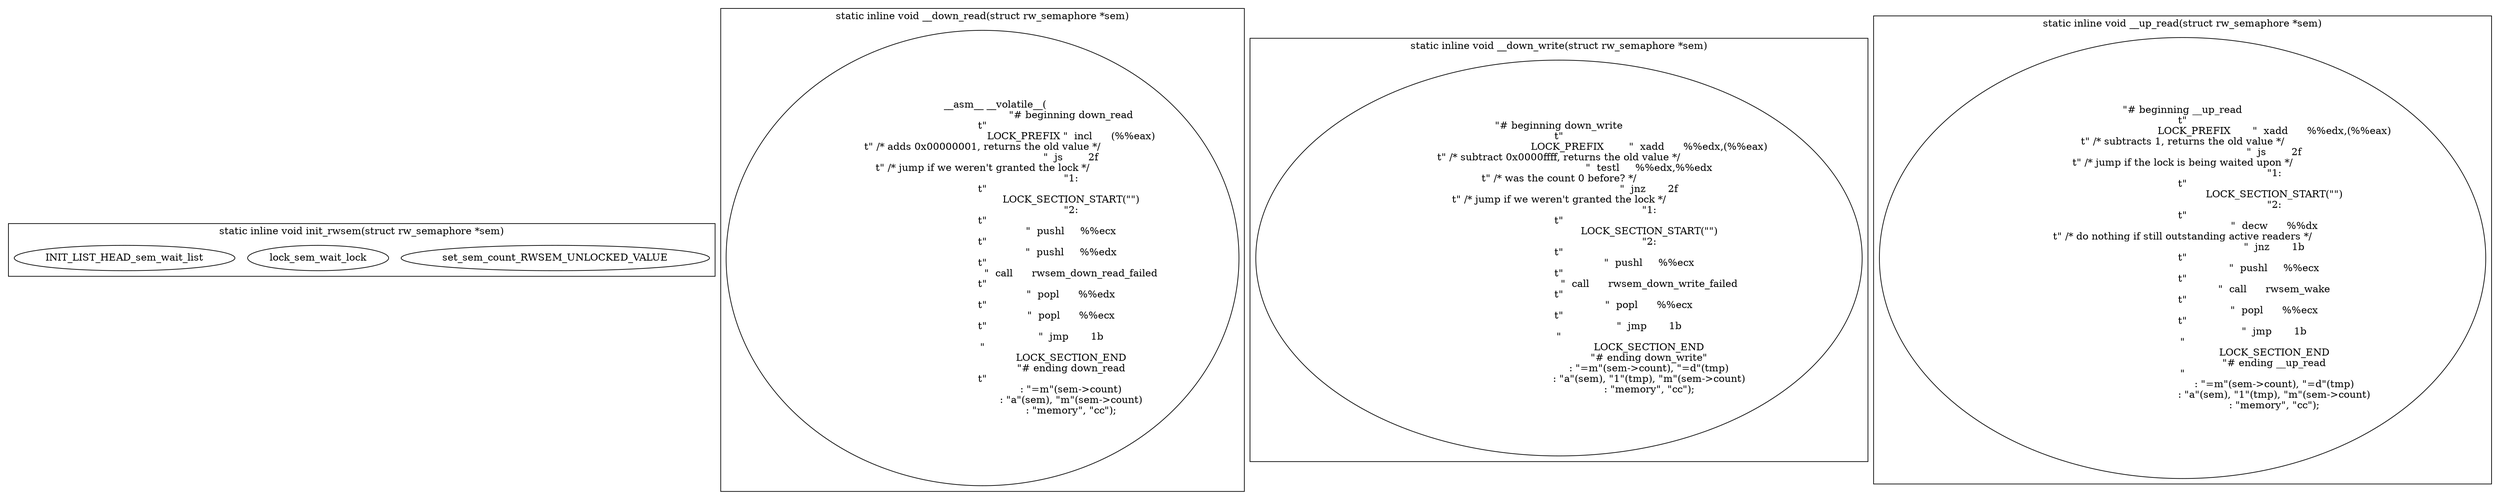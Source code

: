 digraph rwsem_h{
	subgraph cluster_init_rwsem{
			label="static inline void init_rwsem(struct rw_semaphore *sem)";
			set_sem_count_RWSEM_UNLOCKED_VALUE[label="set_sem_count_RWSEM_UNLOCKED_VALUE"];
			lock_sem_wait_lock[label="lock_sem_wait_lock"];
			INIT_LIST_HEAD_sem_wait_list[label="INIT_LIST_HEAD_sem_wait_list"];
	}

	subgraph cluster__down_read{
			label="static inline void __down_read(struct rw_semaphore *sem)";
			__down_read_asm[label="	__asm__ __volatile__(
							\"# beginning down_read\n\t\"
							LOCK_PREFIX	\"  incl      (%%eax)\n\t\" /* adds 0x00000001, returns the old value */
							\"  js        2f\n\t\" /* jump if we weren't granted the lock */
							\"1:\n\t\"
							LOCK_SECTION_START(\"\")
							\"2:\n\t\"
							\"  pushl     %%ecx\n\t\"
							\"  pushl     %%edx\n\t\"
							\"  call      rwsem_down_read_failed\n\t\"
							\"  popl      %%edx\n\t\"
							\"  popl      %%ecx\n\t\"
							\"  jmp       1b\n\"
							LOCK_SECTION_END
							\"# ending down_read\n\t\"
							: \"=m\"(sem->count)
							: \"a\"(sem), \"m\"(sem->count)
							: \"memory\", \"cc\");"];
		}

		subgraph cluster___down_write{
				label="static inline void __down_write(struct rw_semaphore *sem)";

				__down_write[label="\"# beginning down_write\n\t\"
							 LOCK_PREFIX	\"  xadd      %%edx,(%%eax)\n\t\" /* subtract 0x0000ffff, returns the old value */
							 \"  testl     %%edx,%%edx\n\t\" /* was the count 0 before? */
							 \"  jnz       2f\n\t\" /* jump if we weren't granted the lock */
							 \"1:\n\t\"
							 LOCK_SECTION_START(\"\")
							 \"2:\n\t\"
							 \"  pushl     %%ecx\n\t\"
							 \"  call      rwsem_down_write_failed\n\t\"
							 \"  popl      %%ecx\n\t\"
							 \"  jmp       1b\n\"
							 LOCK_SECTION_END
							 \"# ending down_write\"
							 : \"=m\"(sem->count), \"=d\"(tmp)
							 : \"a\"(sem), \"1\"(tmp), \"m\"(sem->count)
							 : \"memory\", \"cc\");"];
		}

		subgraph cluster___up_read{
				label="static inline void __up_read(struct rw_semaphore *sem)";

				__up_read_asm[label="\"# beginning __up_read\n\t\"
							  LOCK_PREFIX	\"  xadd      %%edx,(%%eax)\n\t\" /* subtracts 1, returns the old value */
							  \"  js        2f\n\t\" /* jump if the lock is being waited upon */
							  \"1:\n\t\"
							  LOCK_SECTION_START(\"\")
							  \"2:\n\t\"
							  \"  decw      %%dx\n\t\" /* do nothing if still outstanding active readers */
							  \"  jnz       1b\n\t\"
							  \"  pushl     %%ecx\n\t\"
							  \"  call      rwsem_wake\n\t\"
							  \"  popl      %%ecx\n\t\"
							  \"  jmp       1b\n\"
							  LOCK_SECTION_END
							  \"# ending __up_read\n\"
							  : \"=m\"(sem->count), \"=d\"(tmp)
							  : \"a\"(sem), \"1\"(tmp), \"m\"(sem->count)
							  : \"memory\", \"cc\");"];
		}

		
}
